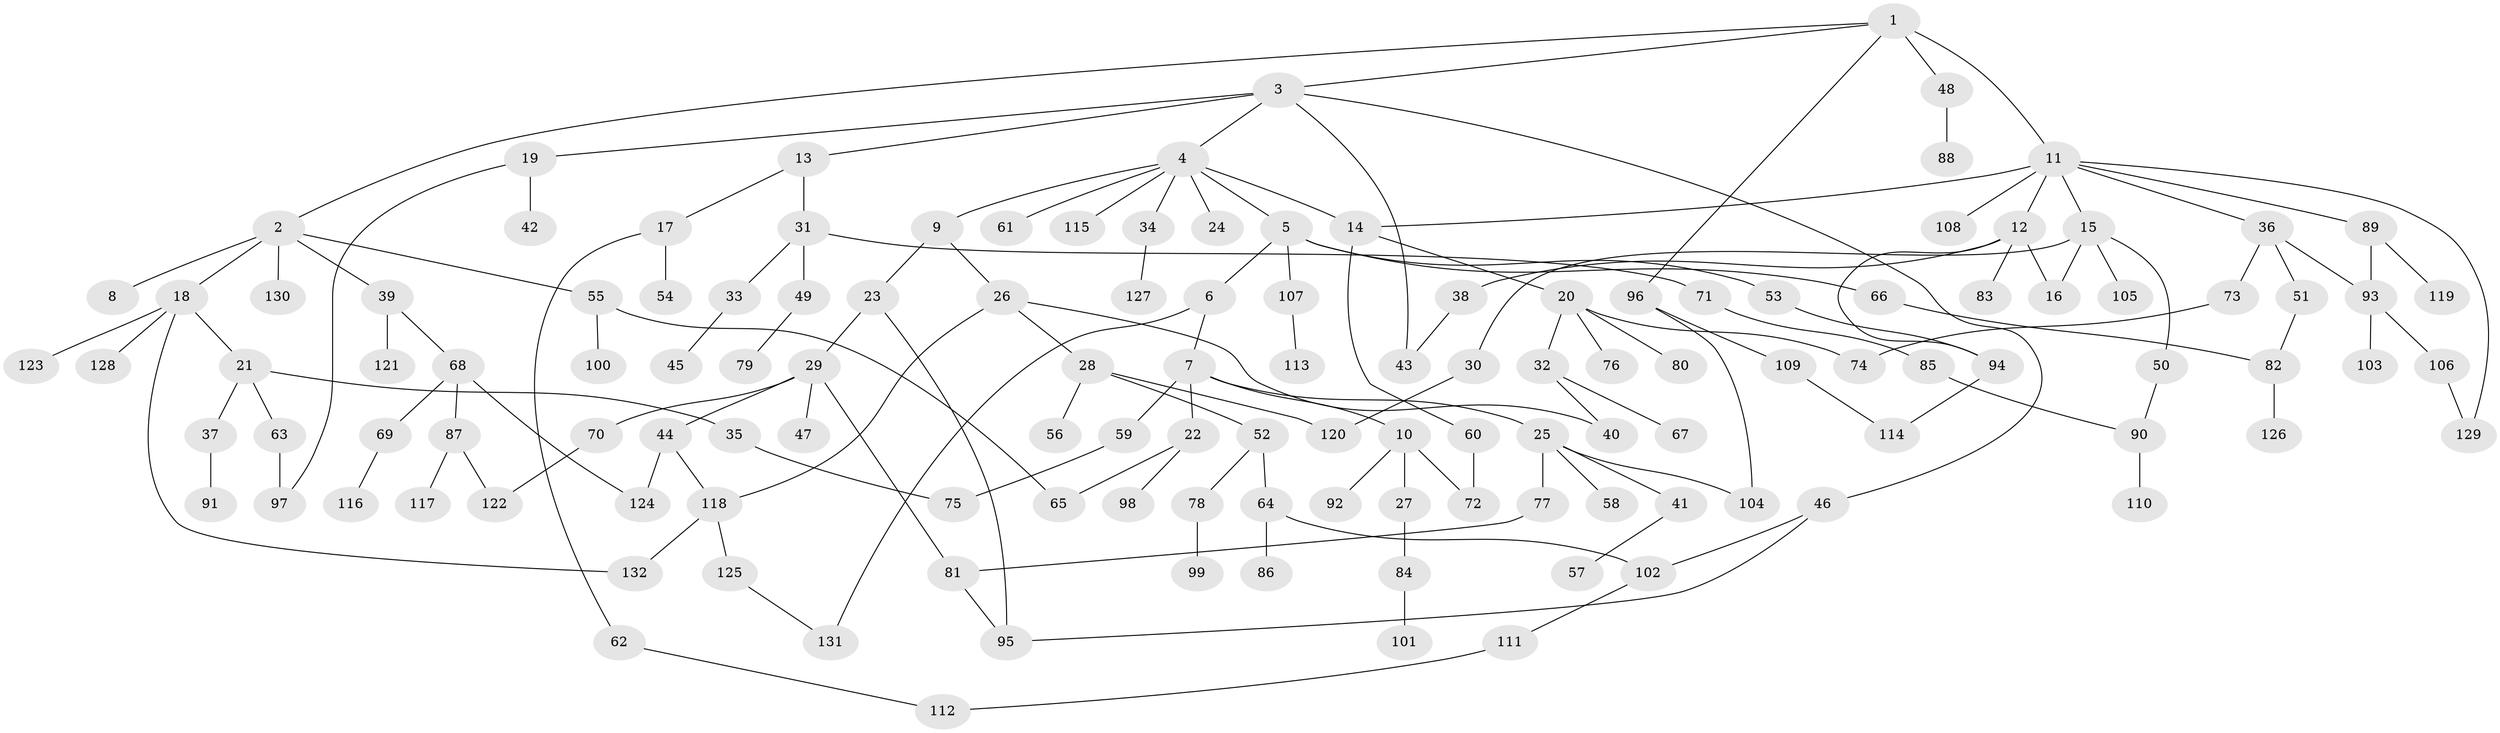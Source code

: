 // Generated by graph-tools (version 1.1) at 2025/34/03/09/25 02:34:12]
// undirected, 132 vertices, 158 edges
graph export_dot {
graph [start="1"]
  node [color=gray90,style=filled];
  1;
  2;
  3;
  4;
  5;
  6;
  7;
  8;
  9;
  10;
  11;
  12;
  13;
  14;
  15;
  16;
  17;
  18;
  19;
  20;
  21;
  22;
  23;
  24;
  25;
  26;
  27;
  28;
  29;
  30;
  31;
  32;
  33;
  34;
  35;
  36;
  37;
  38;
  39;
  40;
  41;
  42;
  43;
  44;
  45;
  46;
  47;
  48;
  49;
  50;
  51;
  52;
  53;
  54;
  55;
  56;
  57;
  58;
  59;
  60;
  61;
  62;
  63;
  64;
  65;
  66;
  67;
  68;
  69;
  70;
  71;
  72;
  73;
  74;
  75;
  76;
  77;
  78;
  79;
  80;
  81;
  82;
  83;
  84;
  85;
  86;
  87;
  88;
  89;
  90;
  91;
  92;
  93;
  94;
  95;
  96;
  97;
  98;
  99;
  100;
  101;
  102;
  103;
  104;
  105;
  106;
  107;
  108;
  109;
  110;
  111;
  112;
  113;
  114;
  115;
  116;
  117;
  118;
  119;
  120;
  121;
  122;
  123;
  124;
  125;
  126;
  127;
  128;
  129;
  130;
  131;
  132;
  1 -- 2;
  1 -- 3;
  1 -- 11;
  1 -- 48;
  1 -- 96;
  2 -- 8;
  2 -- 18;
  2 -- 39;
  2 -- 55;
  2 -- 130;
  3 -- 4;
  3 -- 13;
  3 -- 19;
  3 -- 46;
  3 -- 43;
  4 -- 5;
  4 -- 9;
  4 -- 14;
  4 -- 24;
  4 -- 34;
  4 -- 61;
  4 -- 115;
  5 -- 6;
  5 -- 53;
  5 -- 66;
  5 -- 107;
  6 -- 7;
  6 -- 131;
  7 -- 10;
  7 -- 22;
  7 -- 25;
  7 -- 59;
  9 -- 23;
  9 -- 26;
  10 -- 27;
  10 -- 72;
  10 -- 92;
  11 -- 12;
  11 -- 15;
  11 -- 36;
  11 -- 89;
  11 -- 108;
  11 -- 129;
  11 -- 14;
  12 -- 16;
  12 -- 38;
  12 -- 83;
  12 -- 94;
  13 -- 17;
  13 -- 31;
  14 -- 20;
  14 -- 60;
  15 -- 30;
  15 -- 50;
  15 -- 105;
  15 -- 16;
  17 -- 54;
  17 -- 62;
  18 -- 21;
  18 -- 123;
  18 -- 128;
  18 -- 132;
  19 -- 42;
  19 -- 97;
  20 -- 32;
  20 -- 74;
  20 -- 76;
  20 -- 80;
  21 -- 35;
  21 -- 37;
  21 -- 63;
  22 -- 65;
  22 -- 98;
  23 -- 29;
  23 -- 95;
  25 -- 41;
  25 -- 58;
  25 -- 77;
  25 -- 104;
  26 -- 28;
  26 -- 40;
  26 -- 118;
  27 -- 84;
  28 -- 52;
  28 -- 56;
  28 -- 120;
  29 -- 44;
  29 -- 47;
  29 -- 70;
  29 -- 81;
  30 -- 120;
  31 -- 33;
  31 -- 49;
  31 -- 71;
  32 -- 67;
  32 -- 40;
  33 -- 45;
  34 -- 127;
  35 -- 75;
  36 -- 51;
  36 -- 73;
  36 -- 93;
  37 -- 91;
  38 -- 43;
  39 -- 68;
  39 -- 121;
  41 -- 57;
  44 -- 124;
  44 -- 118;
  46 -- 102;
  46 -- 95;
  48 -- 88;
  49 -- 79;
  50 -- 90;
  51 -- 82;
  52 -- 64;
  52 -- 78;
  53 -- 94;
  55 -- 100;
  55 -- 65;
  59 -- 75;
  60 -- 72;
  62 -- 112;
  63 -- 97;
  64 -- 86;
  64 -- 102;
  66 -- 82;
  68 -- 69;
  68 -- 87;
  68 -- 124;
  69 -- 116;
  70 -- 122;
  71 -- 85;
  73 -- 74;
  77 -- 81;
  78 -- 99;
  81 -- 95;
  82 -- 126;
  84 -- 101;
  85 -- 90;
  87 -- 117;
  87 -- 122;
  89 -- 119;
  89 -- 93;
  90 -- 110;
  93 -- 103;
  93 -- 106;
  94 -- 114;
  96 -- 109;
  96 -- 104;
  102 -- 111;
  106 -- 129;
  107 -- 113;
  109 -- 114;
  111 -- 112;
  118 -- 125;
  118 -- 132;
  125 -- 131;
}
